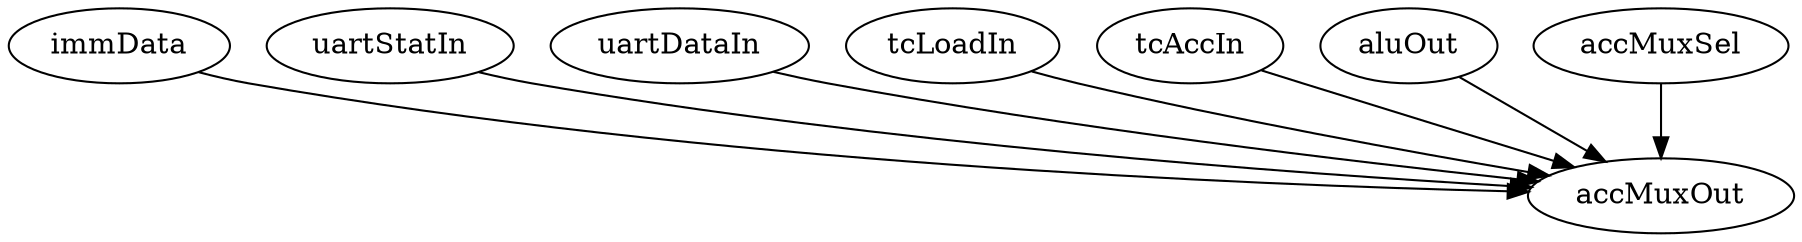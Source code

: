 strict digraph "" {
	immData -> accMuxOut	 [weight=1.0];
	uartStatIn -> accMuxOut	 [weight=1.0];
	uartDataIn -> accMuxOut	 [weight=1.0];
	tcLoadIn -> accMuxOut	 [weight=1.0];
	tcAccIn -> accMuxOut	 [weight=1.0];
	aluOut -> accMuxOut	 [weight=1.0];
	accMuxSel -> accMuxOut	 [weight=7.0];
}
